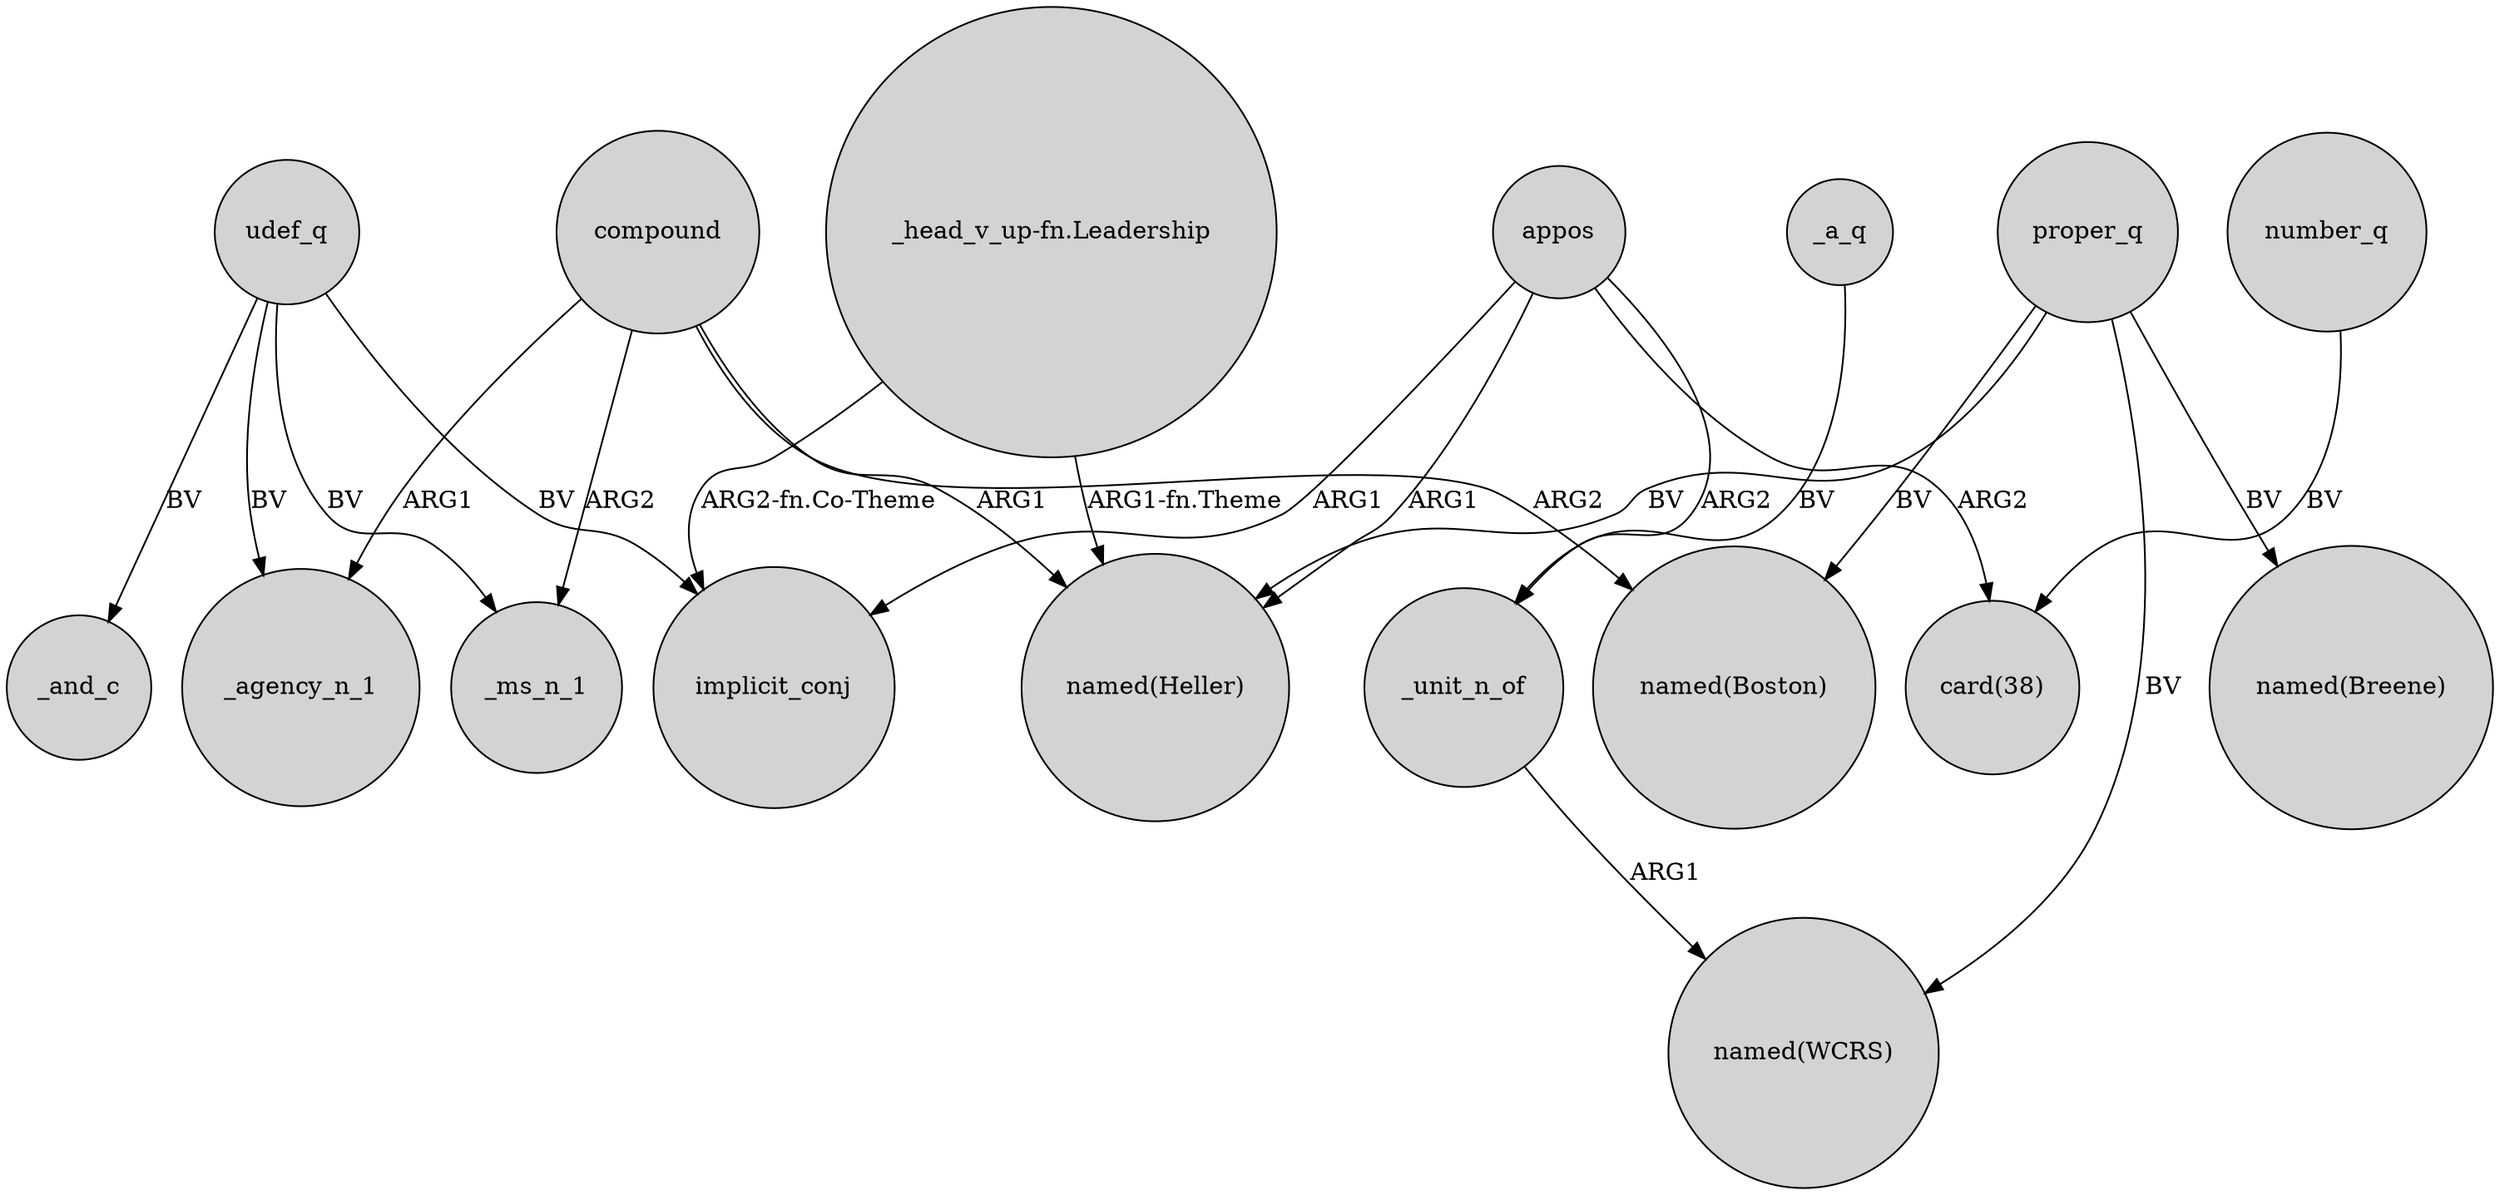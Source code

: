 digraph {
	node [shape=circle style=filled]
	compound -> _agency_n_1 [label=ARG1]
	proper_q -> "named(Boston)" [label=BV]
	proper_q -> "named(Heller)" [label=BV]
	appos -> "card(38)" [label=ARG2]
	appos -> implicit_conj [label=ARG1]
	compound -> "named(Boston)" [label=ARG2]
	compound -> "named(Heller)" [label=ARG1]
	udef_q -> implicit_conj [label=BV]
	compound -> _ms_n_1 [label=ARG2]
	udef_q -> _ms_n_1 [label=BV]
	_a_q -> _unit_n_of [label=BV]
	appos -> "named(Heller)" [label=ARG1]
	_unit_n_of -> "named(WCRS)" [label=ARG1]
	proper_q -> "named(WCRS)" [label=BV]
	number_q -> "card(38)" [label=BV]
	udef_q -> _agency_n_1 [label=BV]
	"_head_v_up-fn.Leadership" -> "named(Heller)" [label="ARG1-fn.Theme"]
	"_head_v_up-fn.Leadership" -> implicit_conj [label="ARG2-fn.Co-Theme"]
	udef_q -> _and_c [label=BV]
	proper_q -> "named(Breene)" [label=BV]
	appos -> _unit_n_of [label=ARG2]
}
